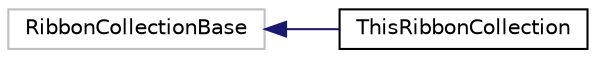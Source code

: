 digraph "圖形化之類別階層"
{
 // LATEX_PDF_SIZE
  edge [fontname="Helvetica",fontsize="10",labelfontname="Helvetica",labelfontsize="10"];
  node [fontname="Helvetica",fontsize="10",shape=record];
  rankdir="LR";
  Node37 [label="RibbonCollectionBase",height=0.2,width=0.4,color="grey75", fillcolor="white", style="filled",tooltip=" "];
  Node37 -> Node0 [dir="back",color="midnightblue",fontsize="10",style="solid",fontname="Helvetica"];
  Node0 [label="ThisRibbonCollection",height=0.2,width=0.4,color="black", fillcolor="white", style="filled",URL="$classviolet_1_1ThisRibbonCollection.html",tooltip=" "];
}
